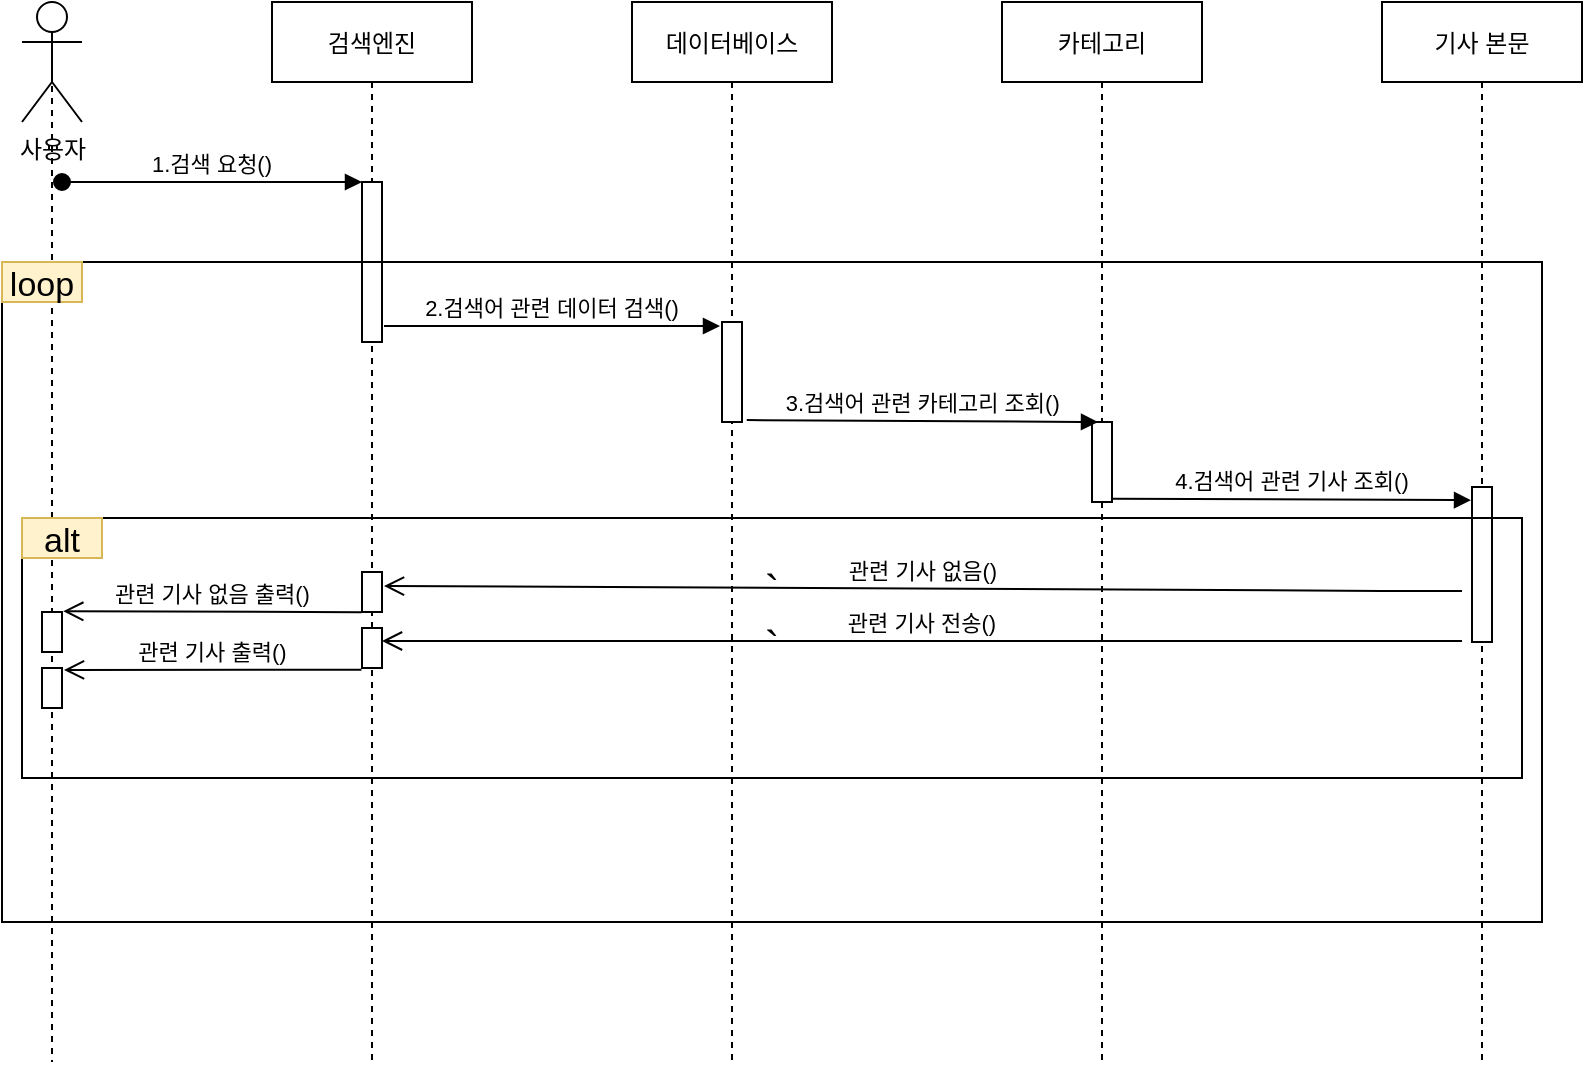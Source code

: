 <mxfile version="14.6.13" type="github">
  <diagram id="kgpKYQtTHZ0yAKxKKP6v" name="Page-1">
    <mxGraphModel dx="1240" dy="689" grid="1" gridSize="10" guides="1" tooltips="1" connect="1" arrows="1" fold="1" page="1" pageScale="1" pageWidth="850" pageHeight="1100" math="0" shadow="0">
      <root>
        <mxCell id="0" />
        <mxCell id="1" parent="0" />
        <mxCell id="3nuBFxr9cyL0pnOWT2aG-1" value="검색엔진" style="shape=umlLifeline;perimeter=lifelinePerimeter;container=1;collapsible=0;recursiveResize=0;rounded=0;shadow=0;strokeWidth=1;" parent="1" vertex="1">
          <mxGeometry x="305" y="150" width="100" height="530" as="geometry" />
        </mxCell>
        <mxCell id="3nuBFxr9cyL0pnOWT2aG-3" value="1.검색 요청()" style="verticalAlign=bottom;startArrow=oval;endArrow=block;startSize=8;shadow=0;strokeWidth=1;" parent="3nuBFxr9cyL0pnOWT2aG-1" edge="1">
          <mxGeometry relative="1" as="geometry">
            <mxPoint x="-105" y="90" as="sourcePoint" />
            <mxPoint x="45" y="90" as="targetPoint" />
          </mxGeometry>
        </mxCell>
        <mxCell id="3nuBFxr9cyL0pnOWT2aG-4" value="" style="points=[];perimeter=orthogonalPerimeter;rounded=0;shadow=0;strokeWidth=1;" parent="3nuBFxr9cyL0pnOWT2aG-1" vertex="1">
          <mxGeometry x="45" y="90" width="10" height="80" as="geometry" />
        </mxCell>
        <mxCell id="3nuBFxr9cyL0pnOWT2aG-5" value="데이터베이스" style="shape=umlLifeline;perimeter=lifelinePerimeter;container=1;collapsible=0;recursiveResize=0;rounded=0;shadow=0;strokeWidth=1;" parent="1" vertex="1">
          <mxGeometry x="485" y="150" width="100" height="530" as="geometry" />
        </mxCell>
        <mxCell id="3nuBFxr9cyL0pnOWT2aG-6" value="" style="points=[];perimeter=orthogonalPerimeter;rounded=0;shadow=0;strokeWidth=1;" parent="3nuBFxr9cyL0pnOWT2aG-5" vertex="1">
          <mxGeometry x="45" y="160" width="10" height="50" as="geometry" />
        </mxCell>
        <mxCell id="3nuBFxr9cyL0pnOWT2aG-7" value="관련 기사 없음()" style="verticalAlign=bottom;endArrow=open;endSize=8;shadow=0;strokeWidth=1;entryX=1.1;entryY=0.35;entryDx=0;entryDy=0;entryPerimeter=0;" parent="1" target="J9sbdPu713ZiHPTOeTHX-22" edge="1">
          <mxGeometry relative="1" as="geometry">
            <mxPoint x="780" y="444.5" as="targetPoint" />
            <mxPoint x="900" y="444.5" as="sourcePoint" />
            <Array as="points">
              <mxPoint x="870" y="444.5" />
            </Array>
          </mxGeometry>
        </mxCell>
        <mxCell id="3nuBFxr9cyL0pnOWT2aG-8" value="2.검색어 관련 데이터 검색()" style="verticalAlign=bottom;endArrow=block;entryX=-0.1;entryY=0.04;shadow=0;strokeWidth=1;entryDx=0;entryDy=0;entryPerimeter=0;" parent="1" target="3nuBFxr9cyL0pnOWT2aG-6" edge="1">
          <mxGeometry relative="1" as="geometry">
            <mxPoint x="361" y="312" as="sourcePoint" />
          </mxGeometry>
        </mxCell>
        <mxCell id="J9sbdPu713ZiHPTOeTHX-11" style="edgeStyle=orthogonalEdgeStyle;rounded=0;orthogonalLoop=1;jettySize=auto;html=1;exitX=0.5;exitY=0.5;exitDx=0;exitDy=0;exitPerimeter=0;fontSize=22;endArrow=none;endFill=0;dashed=1;startArrow=none;" edge="1" parent="1" source="J9sbdPu713ZiHPTOeTHX-31">
          <mxGeometry relative="1" as="geometry">
            <mxPoint x="195" y="680" as="targetPoint" />
            <Array as="points">
              <mxPoint x="195" y="510" />
            </Array>
          </mxGeometry>
        </mxCell>
        <mxCell id="J9sbdPu713ZiHPTOeTHX-1" value="사용자" style="shape=umlActor;verticalLabelPosition=bottom;verticalAlign=top;html=1;outlineConnect=0;" vertex="1" parent="1">
          <mxGeometry x="180" y="150" width="30" height="60" as="geometry" />
        </mxCell>
        <mxCell id="J9sbdPu713ZiHPTOeTHX-10" style="edgeStyle=orthogonalEdgeStyle;rounded=0;orthogonalLoop=1;jettySize=auto;html=1;exitX=0.5;exitY=0.5;exitDx=0;exitDy=0;exitPerimeter=0;entryX=0.5;entryY=0.5;entryDx=0;entryDy=0;entryPerimeter=0;fontSize=22;" edge="1" parent="1" source="J9sbdPu713ZiHPTOeTHX-1" target="J9sbdPu713ZiHPTOeTHX-1">
          <mxGeometry relative="1" as="geometry" />
        </mxCell>
        <mxCell id="J9sbdPu713ZiHPTOeTHX-14" value="카테고리" style="shape=umlLifeline;perimeter=lifelinePerimeter;container=1;collapsible=0;recursiveResize=0;rounded=0;shadow=0;strokeWidth=1;" vertex="1" parent="1">
          <mxGeometry x="670" y="150" width="100" height="530" as="geometry" />
        </mxCell>
        <mxCell id="J9sbdPu713ZiHPTOeTHX-15" value="" style="points=[];perimeter=orthogonalPerimeter;rounded=0;shadow=0;strokeWidth=1;" vertex="1" parent="J9sbdPu713ZiHPTOeTHX-14">
          <mxGeometry x="45" y="210" width="10" height="40" as="geometry" />
        </mxCell>
        <mxCell id="J9sbdPu713ZiHPTOeTHX-16" value="기사 본문" style="shape=umlLifeline;perimeter=lifelinePerimeter;container=1;collapsible=0;recursiveResize=0;rounded=0;shadow=0;strokeWidth=1;" vertex="1" parent="1">
          <mxGeometry x="860" y="150" width="100" height="530" as="geometry" />
        </mxCell>
        <mxCell id="J9sbdPu713ZiHPTOeTHX-17" value="" style="points=[];perimeter=orthogonalPerimeter;rounded=0;shadow=0;strokeWidth=1;" vertex="1" parent="J9sbdPu713ZiHPTOeTHX-16">
          <mxGeometry x="45" y="242.5" width="10" height="77.5" as="geometry" />
        </mxCell>
        <mxCell id="J9sbdPu713ZiHPTOeTHX-18" value="3.검색어 관련 카테고리 조회()" style="verticalAlign=bottom;endArrow=block;entryX=0.3;entryY=0;shadow=0;strokeWidth=1;entryDx=0;entryDy=0;entryPerimeter=0;exitX=1.238;exitY=0.981;exitDx=0;exitDy=0;exitPerimeter=0;" edge="1" parent="1" source="3nuBFxr9cyL0pnOWT2aG-6" target="J9sbdPu713ZiHPTOeTHX-15">
          <mxGeometry relative="1" as="geometry">
            <mxPoint x="550" y="270" as="sourcePoint" />
            <mxPoint x="718" y="270" as="targetPoint" />
          </mxGeometry>
        </mxCell>
        <mxCell id="J9sbdPu713ZiHPTOeTHX-19" value="4.검색어 관련 기사 조회()" style="verticalAlign=bottom;endArrow=block;shadow=0;strokeWidth=1;entryX=-0.048;entryY=0.085;entryDx=0;entryDy=0;entryPerimeter=0;exitX=1;exitY=0.958;exitDx=0;exitDy=0;exitPerimeter=0;" edge="1" parent="1" source="J9sbdPu713ZiHPTOeTHX-15" target="J9sbdPu713ZiHPTOeTHX-17">
          <mxGeometry relative="1" as="geometry">
            <mxPoint x="740" y="399" as="sourcePoint" />
            <mxPoint x="889" y="267.5" as="targetPoint" />
            <Array as="points" />
          </mxGeometry>
        </mxCell>
        <mxCell id="J9sbdPu713ZiHPTOeTHX-22" value="" style="points=[];perimeter=orthogonalPerimeter;rounded=0;shadow=0;strokeWidth=1;" vertex="1" parent="1">
          <mxGeometry x="350" y="435" width="10" height="20" as="geometry" />
        </mxCell>
        <mxCell id="J9sbdPu713ZiHPTOeTHX-24" value="" style="points=[];perimeter=orthogonalPerimeter;rounded=0;shadow=0;strokeWidth=1;" vertex="1" parent="1">
          <mxGeometry x="350" y="463" width="10" height="20" as="geometry" />
        </mxCell>
        <mxCell id="J9sbdPu713ZiHPTOeTHX-25" value="관련 기사 전송()" style="verticalAlign=bottom;endArrow=open;endSize=8;shadow=0;strokeWidth=1;" edge="1" parent="1" target="J9sbdPu713ZiHPTOeTHX-24">
          <mxGeometry relative="1" as="geometry">
            <mxPoint x="544" y="468.0" as="targetPoint" />
            <mxPoint x="900" y="469.5" as="sourcePoint" />
            <Array as="points">
              <mxPoint x="870" y="469.5" />
            </Array>
          </mxGeometry>
        </mxCell>
        <mxCell id="J9sbdPu713ZiHPTOeTHX-27" value="`" style="rounded=0;whiteSpace=wrap;html=1;fontSize=22;strokeWidth=1;fillColor=none;" vertex="1" parent="1">
          <mxGeometry x="170" y="280" width="770" height="330" as="geometry" />
        </mxCell>
        <mxCell id="J9sbdPu713ZiHPTOeTHX-31" value="" style="points=[];perimeter=orthogonalPerimeter;rounded=0;shadow=0;strokeWidth=1;" vertex="1" parent="1">
          <mxGeometry x="190" y="483" width="10" height="20" as="geometry" />
        </mxCell>
        <mxCell id="J9sbdPu713ZiHPTOeTHX-32" value="" style="edgeStyle=orthogonalEdgeStyle;rounded=0;orthogonalLoop=1;jettySize=auto;html=1;exitX=0.5;exitY=0.5;exitDx=0;exitDy=0;exitPerimeter=0;fontSize=22;endArrow=none;endFill=0;dashed=1;startArrow=none;" edge="1" parent="1" source="J9sbdPu713ZiHPTOeTHX-28" target="J9sbdPu713ZiHPTOeTHX-31">
          <mxGeometry relative="1" as="geometry">
            <mxPoint x="195" y="680" as="targetPoint" />
            <mxPoint x="195" y="180" as="sourcePoint" />
            <Array as="points">
              <mxPoint x="195" y="290" />
            </Array>
          </mxGeometry>
        </mxCell>
        <mxCell id="J9sbdPu713ZiHPTOeTHX-36" value="관련 기사 없음 출력()" style="verticalAlign=bottom;endArrow=open;endSize=8;shadow=0;strokeWidth=1;entryX=1.063;entryY=-0.02;entryDx=0;entryDy=0;entryPerimeter=0;exitX=-0.028;exitY=1.006;exitDx=0;exitDy=0;exitPerimeter=0;" edge="1" parent="1" source="J9sbdPu713ZiHPTOeTHX-22" target="J9sbdPu713ZiHPTOeTHX-37">
          <mxGeometry relative="1" as="geometry">
            <mxPoint x="220" y="454.43" as="targetPoint" />
            <mxPoint x="350" y="454" as="sourcePoint" />
            <Array as="points" />
          </mxGeometry>
        </mxCell>
        <mxCell id="J9sbdPu713ZiHPTOeTHX-37" value="" style="points=[];perimeter=orthogonalPerimeter;rounded=0;shadow=0;strokeWidth=1;" vertex="1" parent="1">
          <mxGeometry x="190" y="455" width="10" height="20" as="geometry" />
        </mxCell>
        <mxCell id="J9sbdPu713ZiHPTOeTHX-38" value="관련 기사 출력()" style="verticalAlign=bottom;endArrow=open;endSize=8;shadow=0;strokeWidth=1;exitX=-0.029;exitY=1.043;exitDx=0;exitDy=0;exitPerimeter=0;" edge="1" parent="1" source="J9sbdPu713ZiHPTOeTHX-24">
          <mxGeometry relative="1" as="geometry">
            <mxPoint x="201" y="484" as="targetPoint" />
            <mxPoint x="350" y="493.23" as="sourcePoint" />
            <Array as="points" />
          </mxGeometry>
        </mxCell>
        <mxCell id="J9sbdPu713ZiHPTOeTHX-28" value="&lt;font style=&quot;font-size: 17px&quot;&gt;loop&lt;/font&gt;" style="text;html=1;strokeColor=#d6b656;fillColor=#fff2cc;align=center;verticalAlign=middle;whiteSpace=wrap;rounded=0;fontSize=22;" vertex="1" parent="1">
          <mxGeometry x="170" y="280" width="40" height="20" as="geometry" />
        </mxCell>
        <mxCell id="J9sbdPu713ZiHPTOeTHX-40" value="" style="edgeStyle=orthogonalEdgeStyle;rounded=0;orthogonalLoop=1;jettySize=auto;html=1;exitX=0.5;exitY=0.5;exitDx=0;exitDy=0;exitPerimeter=0;fontSize=22;endArrow=none;endFill=0;dashed=1;" edge="1" parent="1" source="J9sbdPu713ZiHPTOeTHX-1" target="J9sbdPu713ZiHPTOeTHX-28">
          <mxGeometry relative="1" as="geometry">
            <mxPoint x="195" y="483" as="targetPoint" />
            <mxPoint x="195" y="180" as="sourcePoint" />
            <Array as="points">
              <mxPoint x="195" y="260" />
              <mxPoint x="195" y="260" />
            </Array>
          </mxGeometry>
        </mxCell>
        <mxCell id="J9sbdPu713ZiHPTOeTHX-41" value="`" style="rounded=0;whiteSpace=wrap;html=1;fontSize=22;strokeWidth=1;fillColor=none;" vertex="1" parent="1">
          <mxGeometry x="180" y="408" width="750" height="130" as="geometry" />
        </mxCell>
        <mxCell id="J9sbdPu713ZiHPTOeTHX-42" value="&lt;span style=&quot;font-size: 17px&quot;&gt;alt&lt;/span&gt;" style="text;html=1;strokeColor=#d6b656;fillColor=#fff2cc;align=center;verticalAlign=middle;whiteSpace=wrap;rounded=0;fontSize=22;" vertex="1" parent="1">
          <mxGeometry x="180" y="408" width="40" height="20" as="geometry" />
        </mxCell>
      </root>
    </mxGraphModel>
  </diagram>
</mxfile>
